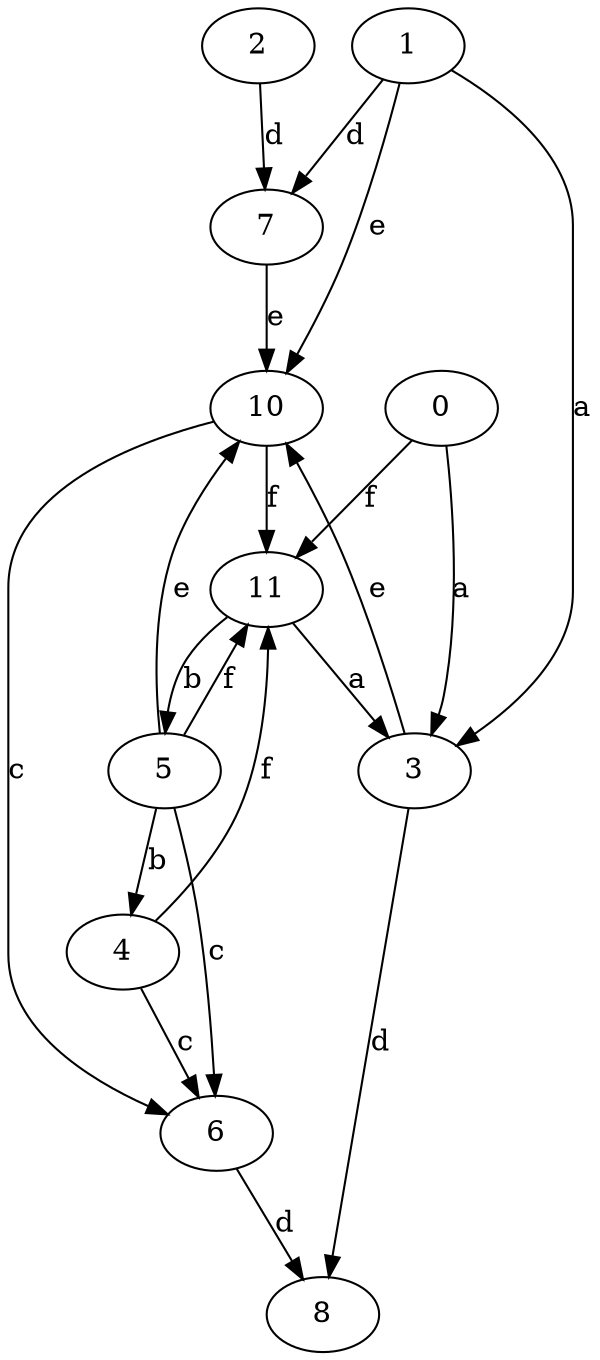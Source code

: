 strict digraph  {
2;
3;
4;
5;
0;
6;
7;
8;
10;
11;
1;
2 -> 7  [label=d];
3 -> 8  [label=d];
3 -> 10  [label=e];
4 -> 6  [label=c];
4 -> 11  [label=f];
5 -> 4  [label=b];
5 -> 6  [label=c];
5 -> 10  [label=e];
5 -> 11  [label=f];
0 -> 3  [label=a];
0 -> 11  [label=f];
6 -> 8  [label=d];
7 -> 10  [label=e];
10 -> 6  [label=c];
10 -> 11  [label=f];
11 -> 3  [label=a];
11 -> 5  [label=b];
1 -> 3  [label=a];
1 -> 7  [label=d];
1 -> 10  [label=e];
}
